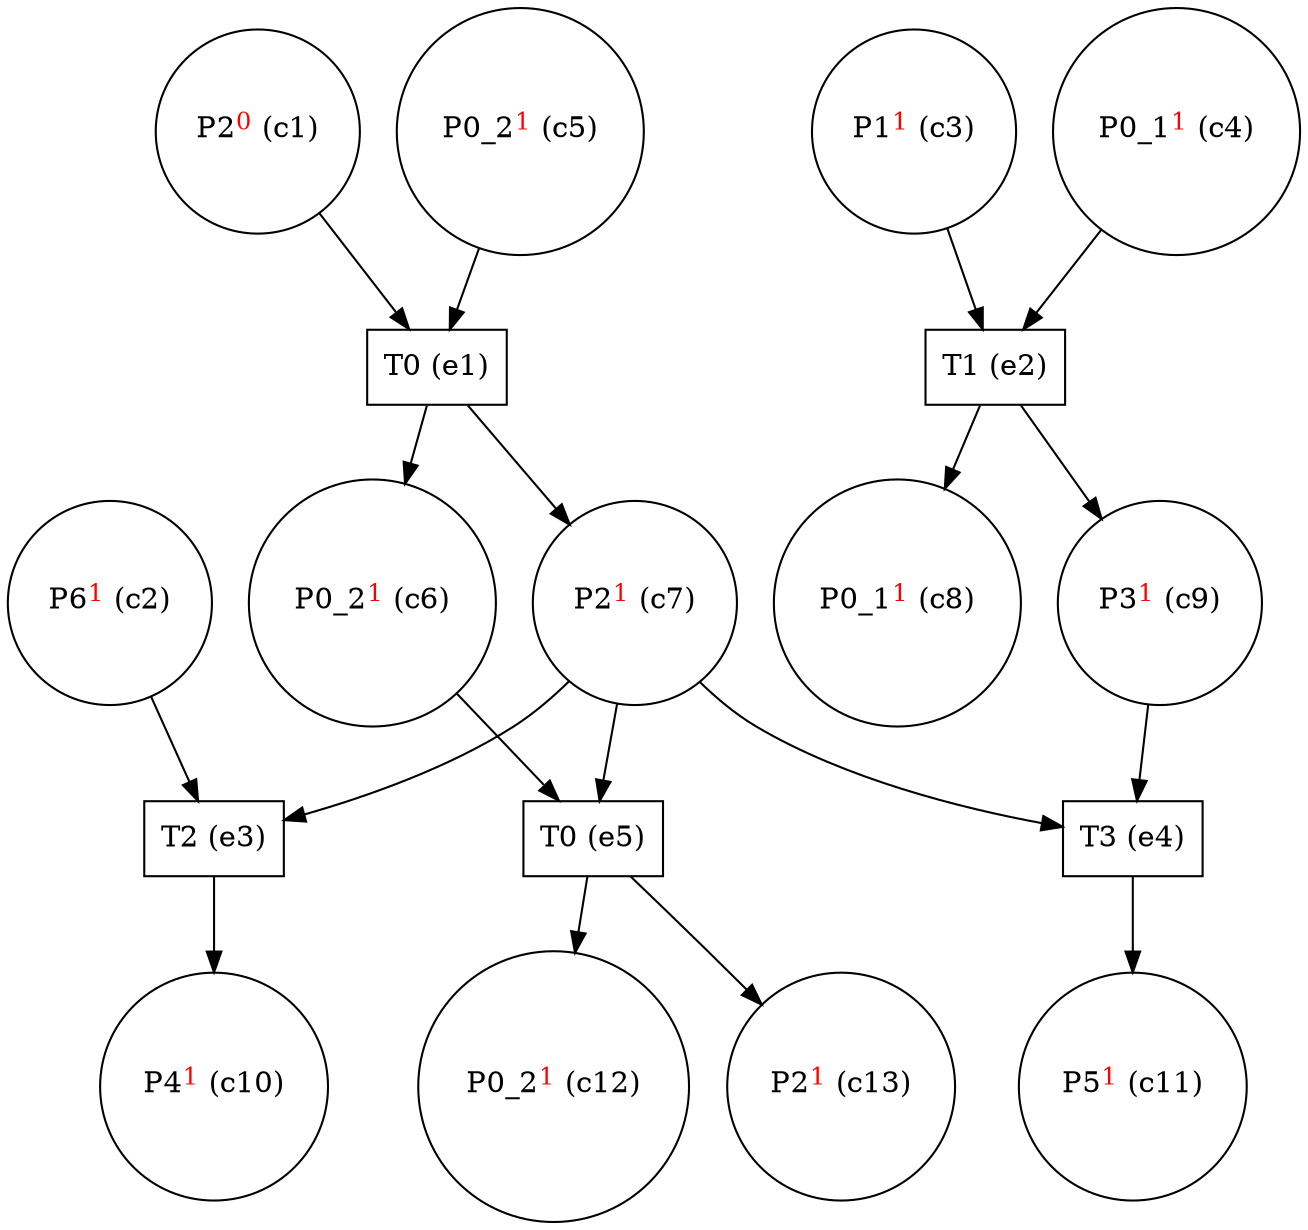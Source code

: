 digraph test {
  c1 -> e1;
  c2 -> e3;
  c3 -> e2;
  c4 -> e2;
  c5 -> e1;
  e1 -> c6;
  c6 -> e5;
  e1 -> c7;
  c7 -> e4;
  c7 -> e3;
  c7 -> e5;
  e2 -> c8;
  e2 -> c9;
  c9 -> e4;
  e3 -> c10;
  e4 -> c11;
  e5 -> c12;
  e5 -> c13;
  c1 [label= <P2<FONT COLOR="red"><SUP>0</SUP></FONT>&nbsp;(c1)> shape=circle];
  c2 [label= <P6<FONT COLOR="red"><SUP>1</SUP></FONT>&nbsp;(c2)> shape=circle];
  c3 [label= <P1<FONT COLOR="red"><SUP>1</SUP></FONT>&nbsp;(c3)> shape=circle];
  c4 [label= <P0_1<FONT COLOR="red"><SUP>1</SUP></FONT>&nbsp;(c4)> shape=circle];
  c5 [label= <P0_2<FONT COLOR="red"><SUP>1</SUP></FONT>&nbsp;(c5)> shape=circle];
  c6 [label= <P0_2<FONT COLOR="red"><SUP>1</SUP></FONT>&nbsp;(c6)> shape=circle];
  c7 [label= <P2<FONT COLOR="red"><SUP>1</SUP></FONT>&nbsp;(c7)> shape=circle];
  c8 [label= <P0_1<FONT COLOR="red"><SUP>1</SUP></FONT>&nbsp;(c8)> shape=circle];
  c9 [label= <P3<FONT COLOR="red"><SUP>1</SUP></FONT>&nbsp;(c9)> shape=circle];
  c10 [label= <P4<FONT COLOR="red"><SUP>1</SUP></FONT>&nbsp;(c10)> shape=circle];
  c11 [label= <P5<FONT COLOR="red"><SUP>1</SUP></FONT>&nbsp;(c11)> shape=circle];
  c12 [label= <P0_2<FONT COLOR="red"><SUP>1</SUP></FONT>&nbsp;(c12)> shape=circle];
  c13 [label= <P2<FONT COLOR="red"><SUP>1</SUP></FONT>&nbsp;(c13)> shape=circle];
  e1 [label="T0 (e1)" shape=box];
  e2 [label="T1 (e2)" shape=box];
  e3 [label="T2 (e3)" shape=box];
  e4 [label="T3 (e4)" shape=box];
  e5 [label="T0 (e5)" shape=box];
}

